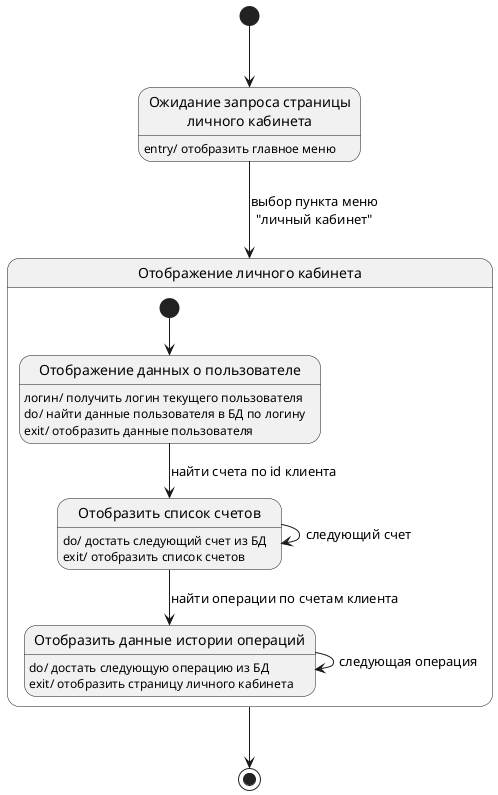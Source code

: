 @startuml
state "Ожидание запроса страницы\nличного кабинета" as s1
    s1: entry/ отобразить главное меню

state "Отображение личного кабинета" as s2{

    state "Отображение данных о пользователе" as s21
        s21: логин/ получить логин текущего пользователя
        s21: do/ найти данные пользователя в БД по логину
        s21: exit/ отобразить данные пользователя

    state "Отобразить список счетов" as s22
        s22 : do/ достать следующий счет из БД
        s22 : exit/ отобразить список счетов

    state "Отобразить данные истории операций" as s23
        s23 : do/ достать следующую операцию из БД
        s23 : exit/ отобразить страницу личного кабинета

    [*] --> s21
    s21 --> s22 : найти счета по id клиента
    s22 --> s22 : следующий счет
    s22 --> s23 : найти операции по счетам клиента
    s23 --> s23 : следующая операция
}

[*] --> s1
s1 --> s2 : выбор пункта меню\n"личный кабинет"
s2 --> [*]


@enduml